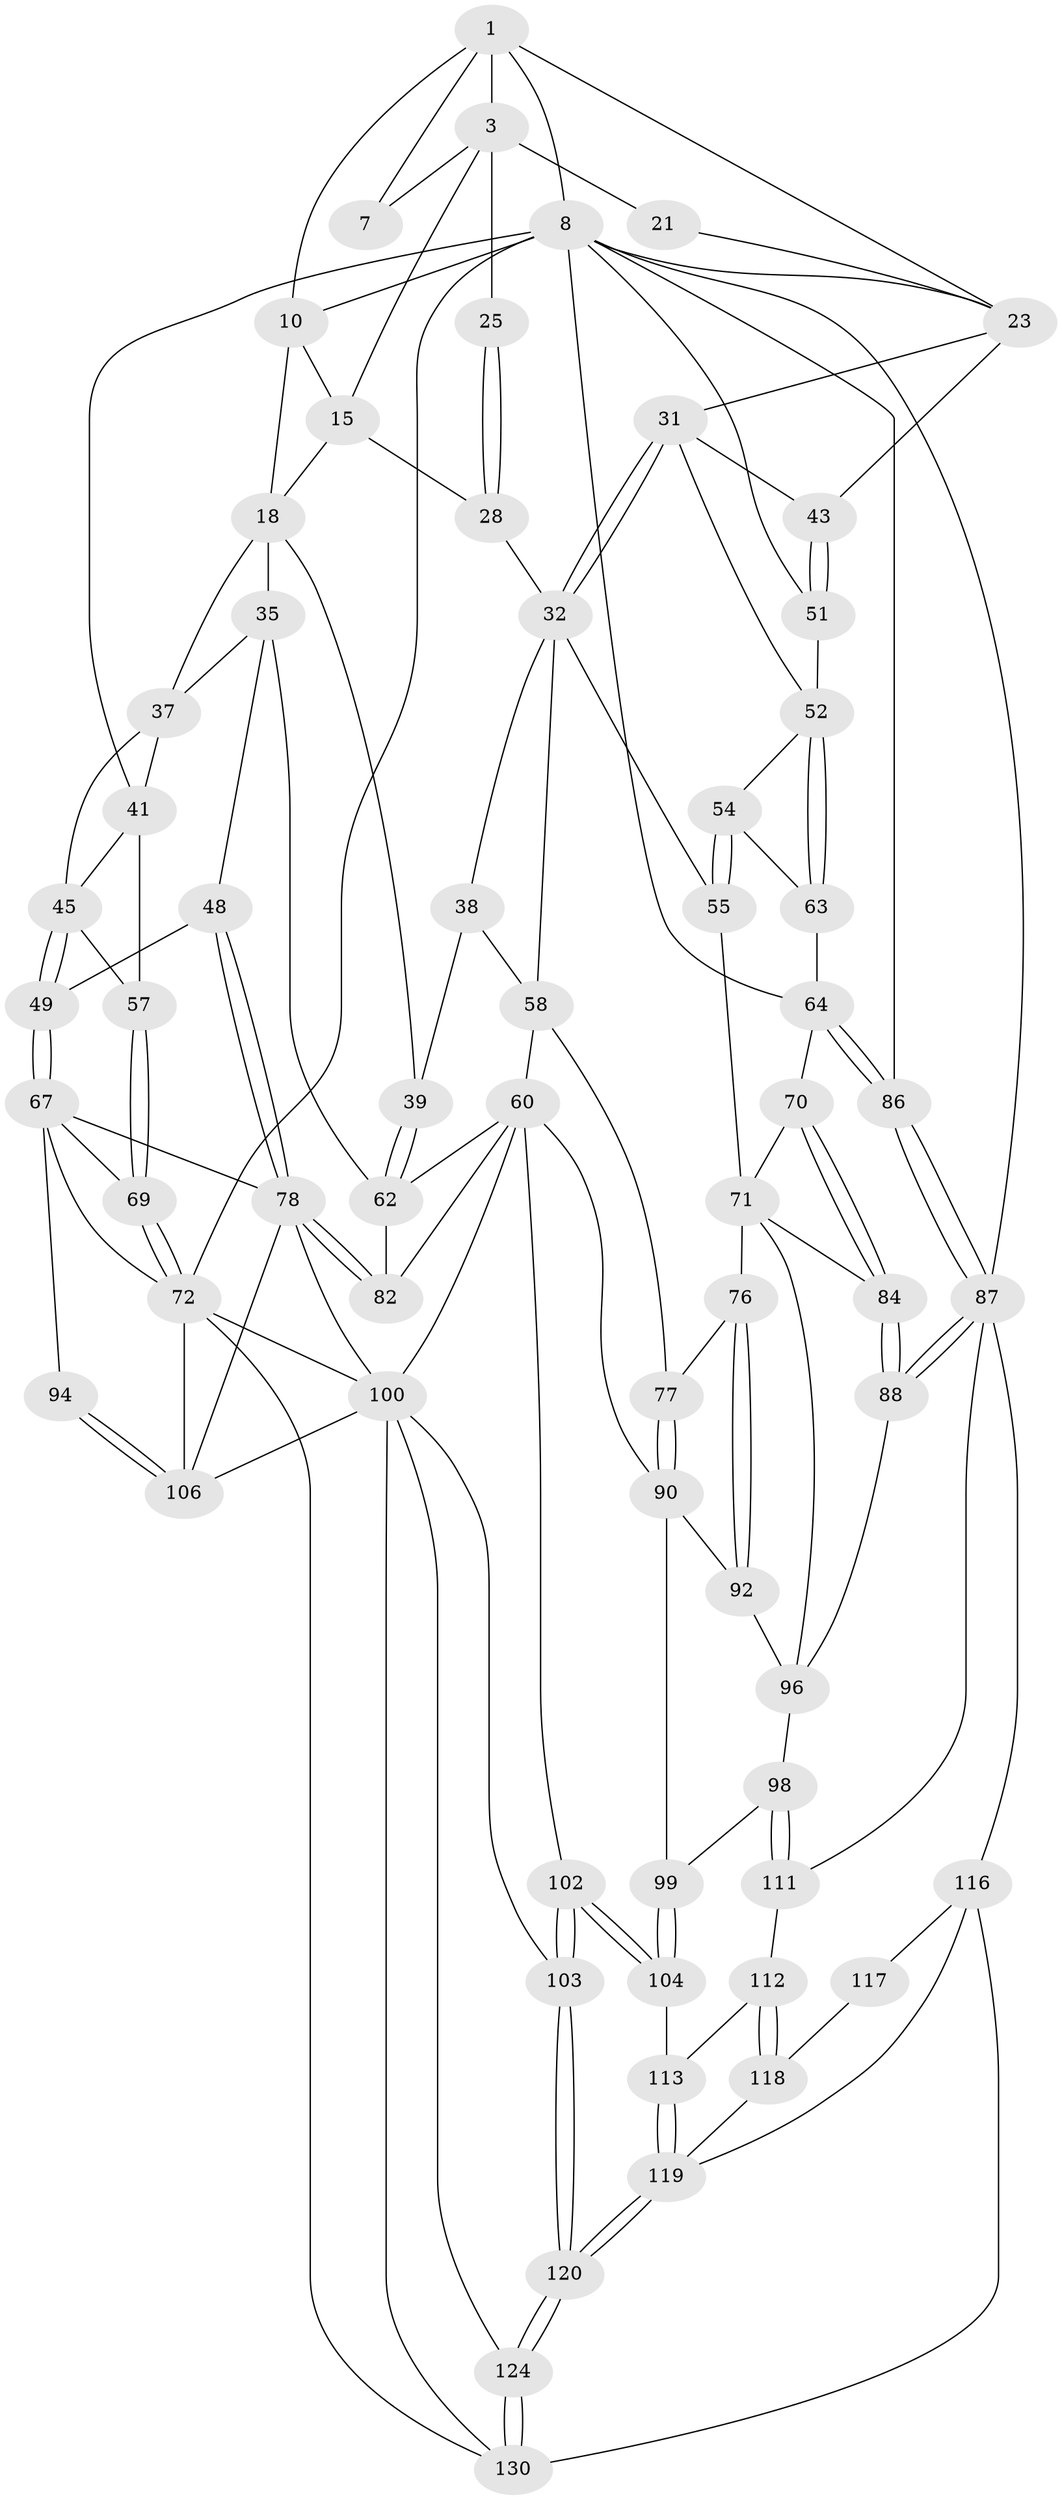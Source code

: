 // original degree distribution, {3: 0.015151515151515152, 4: 0.26515151515151514, 5: 0.4696969696969697, 6: 0.25}
// Generated by graph-tools (version 1.1) at 2025/21/03/04/25 18:21:15]
// undirected, 66 vertices, 152 edges
graph export_dot {
graph [start="1"]
  node [color=gray90,style=filled];
  1 [pos="+0.7357562045583538+0",super="+2+5"];
  3 [pos="+0.57766003697834+0.07466201190093102",super="+4+12"];
  7 [pos="+0.652033695729854+0.09068275947457466"];
  8 [pos="+1+0",super="+9+89+29"];
  10 [pos="+0+0",super="+11"];
  15 [pos="+0.4358831789017528+0.08656736947348531",super="+26"];
  18 [pos="+0.29183250916981146+0.16960519080488815",super="+19+27"];
  21 [pos="+0.6419432142122301+0.19145700455055167"];
  23 [pos="+0.7546221126344801+0.18346433114287386",super="+24+30"];
  25 [pos="+0.545681674369824+0.20331312202870797"];
  28 [pos="+0.496801177371969+0.23200043729381387"];
  31 [pos="+0.6813290702753783+0.3139169907288465",super="+44"];
  32 [pos="+0.6754711729160935+0.32208029038575114",super="+56+33"];
  35 [pos="+0.2599095155895344+0.36999801058847614",super="+47+36"];
  37 [pos="+0.1106905522317639+0.26640577867843346",super="+40"];
  38 [pos="+0.4930595961972344+0.3122480198008773"];
  39 [pos="+0.45459737999680494+0.33150984010976303"];
  41 [pos="+0.07855512181823276+0.298723299086914",super="+42"];
  43 [pos="+0.8539846430797099+0.2996423273615988"];
  45 [pos="+0.1461647977501127+0.39272932496480195",super="+46"];
  48 [pos="+0.2551031852631395+0.37716741392031"];
  49 [pos="+0.16353828518543762+0.4066144168760882"];
  51 [pos="+0.8619774486025832+0.3420758184710925"];
  52 [pos="+0.8573980903150487+0.36023758020584395",super="+53"];
  54 [pos="+0.7679409039967823+0.43619016227291424"];
  55 [pos="+0.7677183525874444+0.4365615947921906"];
  57 [pos="+0+0.36873922457553127"];
  58 [pos="+0.6595607019273478+0.42916032834751766",super="+59"];
  60 [pos="+0.5351750075440489+0.5236950437444697",super="+91+61"];
  62 [pos="+0.4297466744858196+0.46094136962491544",super="+66"];
  63 [pos="+0.8577129778999388+0.3623424531640699"];
  64 [pos="+1+0.5161550107710396",super="+65"];
  67 [pos="+0.1017268052716481+0.49170188383765095",super="+81+68"];
  69 [pos="+0+0.46251293143720257"];
  70 [pos="+0.8231188684969298+0.4695746348449203"];
  71 [pos="+0.7958570408245134+0.4608425552777954",super="+75"];
  72 [pos="+0+0.6524924584312106",super="+105+73"];
  76 [pos="+0.7172366834829639+0.5319258496448626"];
  77 [pos="+0.7081222169884864+0.5216912566588975"];
  78 [pos="+0.2859618897757376+0.5541533670794513",super="+79"];
  82 [pos="+0.32795099117748194+0.547442712976395"];
  84 [pos="+0.841019644932806+0.5938655794041888"];
  86 [pos="+1+0.7965310047216947"];
  87 [pos="+0.9416855613783462+0.7179210213236147",super="+114"];
  88 [pos="+0.9282607589653801+0.709053421442092"];
  90 [pos="+0.5884618446315542+0.5848270947935758",super="+93"];
  92 [pos="+0.6300439355551086+0.5792371330077464"];
  94 [pos="+0.11517013663546097+0.6396005614410633"];
  96 [pos="+0.722835734382995+0.5591879994260639",super="+97"];
  98 [pos="+0.6535524422001916+0.6729955791143879"];
  99 [pos="+0.6022808784732273+0.6042766596487997"];
  100 [pos="+0.3868597219407768+0.7241126619062682",super="+101"];
  102 [pos="+0.47280770477473305+0.7357282316920591"];
  103 [pos="+0.4659946669316719+0.7378713282580726"];
  104 [pos="+0.4996444509153087+0.7391347759060416"];
  106 [pos="+0.1643957521399918+0.6879080453552726",super="+107"];
  111 [pos="+0.6456465882181247+0.6905440782796466"];
  112 [pos="+0.5811317219962967+0.7490382469423694"];
  113 [pos="+0.5697508259491738+0.7518693940961942"];
  116 [pos="+0.6865813205622817+0.8223645153522008",super="+128"];
  117 [pos="+0.6341018307529253+0.8099338917558936",super="+123"];
  118 [pos="+0.627625414516835+0.8047998743823089",super="+121"];
  119 [pos="+0.5620934129409944+0.8493324577892583",super="+122"];
  120 [pos="+0.48553786732231047+0.8568722254581895"];
  124 [pos="+0.3993613108027346+1"];
  130 [pos="+0.38997919980344026+1",super="+131"];
  1 -- 3;
  1 -- 8;
  1 -- 7;
  1 -- 23;
  1 -- 10;
  3 -- 7 [weight=2];
  3 -- 21 [weight=2];
  3 -- 25 [weight=2];
  3 -- 15;
  8 -- 10;
  8 -- 86;
  8 -- 51;
  8 -- 64;
  8 -- 23;
  8 -- 41;
  8 -- 72 [weight=2];
  8 -- 87;
  10 -- 18 [weight=2];
  10 -- 15;
  15 -- 18;
  15 -- 28;
  18 -- 37;
  18 -- 35 [weight=2];
  18 -- 39;
  21 -- 23;
  23 -- 31;
  23 -- 43;
  25 -- 28;
  25 -- 28;
  28 -- 32;
  31 -- 32;
  31 -- 32;
  31 -- 43;
  31 -- 52;
  32 -- 58;
  32 -- 55;
  32 -- 38;
  35 -- 48;
  35 -- 62;
  35 -- 37;
  37 -- 41;
  37 -- 45;
  38 -- 39;
  38 -- 58;
  39 -- 62;
  39 -- 62;
  41 -- 45;
  41 -- 57;
  43 -- 51;
  43 -- 51;
  45 -- 49;
  45 -- 49;
  45 -- 57;
  48 -- 49;
  48 -- 78;
  48 -- 78;
  49 -- 67;
  49 -- 67;
  51 -- 52;
  52 -- 63;
  52 -- 63;
  52 -- 54;
  54 -- 55;
  54 -- 55;
  54 -- 63;
  55 -- 71;
  57 -- 69;
  57 -- 69;
  58 -- 77;
  58 -- 60;
  60 -- 90;
  60 -- 102;
  60 -- 100;
  60 -- 82;
  60 -- 62;
  62 -- 82;
  63 -- 64;
  64 -- 86;
  64 -- 86;
  64 -- 70;
  67 -- 94 [weight=2];
  67 -- 78;
  67 -- 72;
  67 -- 69;
  69 -- 72;
  69 -- 72;
  70 -- 71;
  70 -- 84;
  70 -- 84;
  71 -- 96;
  71 -- 76;
  71 -- 84;
  72 -- 106 [weight=2];
  72 -- 130;
  72 -- 100;
  76 -- 77;
  76 -- 92;
  76 -- 92;
  77 -- 90;
  77 -- 90;
  78 -- 82;
  78 -- 82;
  78 -- 106;
  78 -- 100;
  84 -- 88;
  84 -- 88;
  86 -- 87;
  86 -- 87;
  87 -- 88;
  87 -- 88;
  87 -- 116 [weight=2];
  87 -- 111;
  88 -- 96;
  90 -- 99;
  90 -- 92;
  92 -- 96;
  94 -- 106;
  94 -- 106;
  96 -- 98;
  98 -- 99;
  98 -- 111;
  98 -- 111;
  99 -- 104;
  99 -- 104;
  100 -- 103;
  100 -- 130;
  100 -- 106;
  100 -- 124;
  102 -- 103;
  102 -- 103;
  102 -- 104;
  102 -- 104;
  103 -- 120;
  103 -- 120;
  104 -- 113;
  111 -- 112;
  112 -- 113;
  112 -- 118;
  112 -- 118;
  113 -- 119;
  113 -- 119;
  116 -- 117 [weight=2];
  116 -- 130;
  116 -- 119;
  117 -- 118 [weight=2];
  118 -- 119;
  119 -- 120;
  119 -- 120;
  120 -- 124;
  120 -- 124;
  124 -- 130;
  124 -- 130;
}
